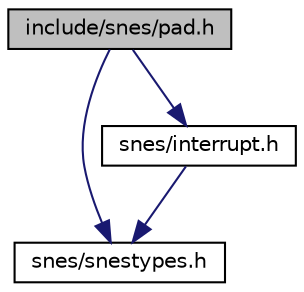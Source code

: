 digraph "include/snes/pad.h"
{
 // LATEX_PDF_SIZE
  edge [fontname="Helvetica",fontsize="10",labelfontname="Helvetica",labelfontsize="10"];
  node [fontname="Helvetica",fontsize="10",shape=record];
  Node1 [label="include/snes/pad.h",height=0.2,width=0.4,color="black", fillcolor="grey75", style="filled", fontcolor="black",tooltip="pad support."];
  Node1 -> Node2 [color="midnightblue",fontsize="10",style="solid",fontname="Helvetica"];
  Node2 [label="snes/snestypes.h",height=0.2,width=0.4,color="black", fillcolor="white", style="filled",URL="$snestypes_8h.html",tooltip="Custom types used by libsnes."];
  Node1 -> Node3 [color="midnightblue",fontsize="10",style="solid",fontname="Helvetica"];
  Node3 [label="snes/interrupt.h",height=0.2,width=0.4,color="black", fillcolor="white", style="filled",URL="$interrupt_8h.html",tooltip="snes interrupt support."];
  Node3 -> Node2 [color="midnightblue",fontsize="10",style="solid",fontname="Helvetica"];
}
